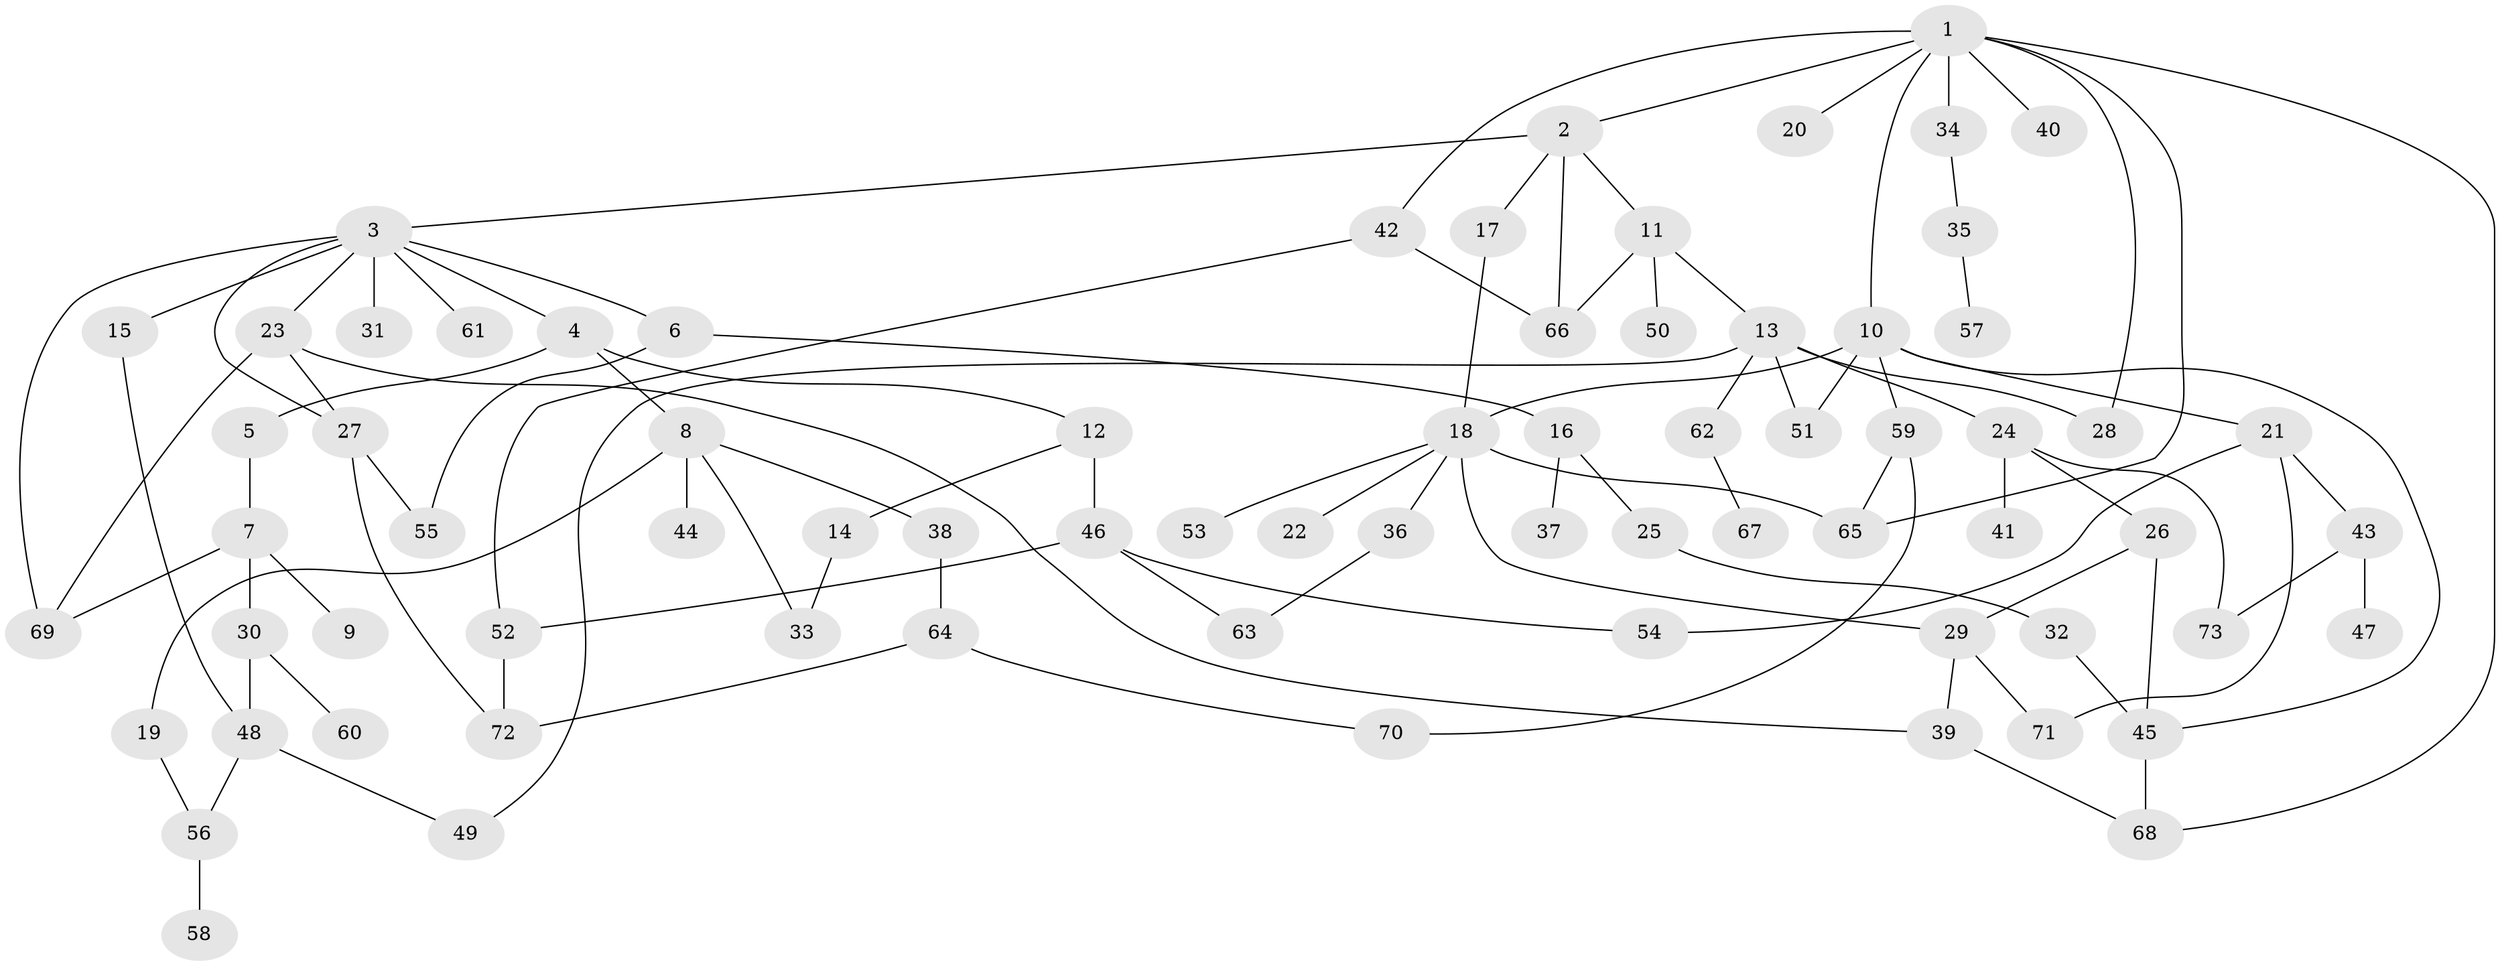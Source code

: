 // Generated by graph-tools (version 1.1) at 2025/34/03/09/25 02:34:28]
// undirected, 73 vertices, 101 edges
graph export_dot {
graph [start="1"]
  node [color=gray90,style=filled];
  1;
  2;
  3;
  4;
  5;
  6;
  7;
  8;
  9;
  10;
  11;
  12;
  13;
  14;
  15;
  16;
  17;
  18;
  19;
  20;
  21;
  22;
  23;
  24;
  25;
  26;
  27;
  28;
  29;
  30;
  31;
  32;
  33;
  34;
  35;
  36;
  37;
  38;
  39;
  40;
  41;
  42;
  43;
  44;
  45;
  46;
  47;
  48;
  49;
  50;
  51;
  52;
  53;
  54;
  55;
  56;
  57;
  58;
  59;
  60;
  61;
  62;
  63;
  64;
  65;
  66;
  67;
  68;
  69;
  70;
  71;
  72;
  73;
  1 -- 2;
  1 -- 10;
  1 -- 20;
  1 -- 34;
  1 -- 40;
  1 -- 42;
  1 -- 28;
  1 -- 65;
  1 -- 68;
  2 -- 3;
  2 -- 11;
  2 -- 17;
  2 -- 66;
  3 -- 4;
  3 -- 6;
  3 -- 15;
  3 -- 23;
  3 -- 31;
  3 -- 61;
  3 -- 69;
  3 -- 27;
  4 -- 5;
  4 -- 8;
  4 -- 12;
  5 -- 7;
  6 -- 16;
  6 -- 55;
  7 -- 9;
  7 -- 30;
  7 -- 69;
  8 -- 19;
  8 -- 38;
  8 -- 44;
  8 -- 33;
  10 -- 21;
  10 -- 45;
  10 -- 51;
  10 -- 59;
  10 -- 18;
  11 -- 13;
  11 -- 50;
  11 -- 66;
  12 -- 14;
  12 -- 46;
  13 -- 24;
  13 -- 28;
  13 -- 49;
  13 -- 62;
  13 -- 51;
  14 -- 33;
  15 -- 48;
  16 -- 25;
  16 -- 37;
  17 -- 18;
  18 -- 22;
  18 -- 36;
  18 -- 53;
  18 -- 65;
  18 -- 29;
  19 -- 56;
  21 -- 43;
  21 -- 71;
  21 -- 54;
  23 -- 27;
  23 -- 39;
  23 -- 69;
  24 -- 26;
  24 -- 41;
  24 -- 73;
  25 -- 32;
  26 -- 29;
  26 -- 45;
  27 -- 72;
  27 -- 55;
  29 -- 39;
  29 -- 71;
  30 -- 48;
  30 -- 60;
  32 -- 45;
  34 -- 35;
  35 -- 57;
  36 -- 63;
  38 -- 64;
  39 -- 68;
  42 -- 52;
  42 -- 66;
  43 -- 47;
  43 -- 73;
  45 -- 68;
  46 -- 54;
  46 -- 63;
  46 -- 52;
  48 -- 56;
  48 -- 49;
  52 -- 72;
  56 -- 58;
  59 -- 70;
  59 -- 65;
  62 -- 67;
  64 -- 70;
  64 -- 72;
}
